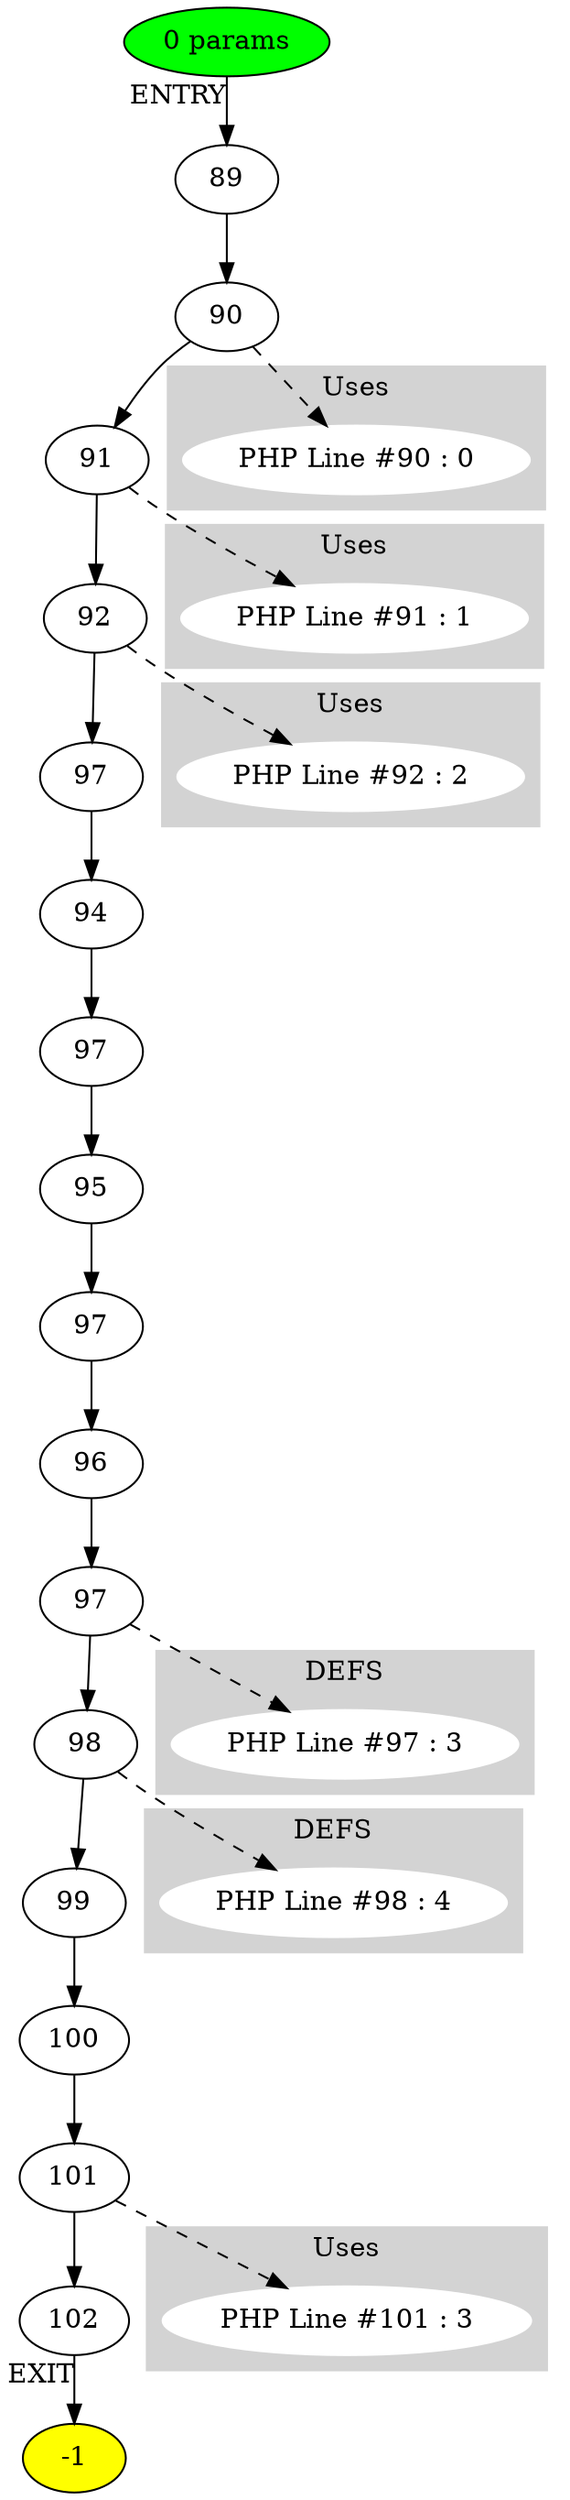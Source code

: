 digraph testName {
0 [label="89" tooltip="FPushFuncD
String
FPassG
FCall
PopR
"];
1 [label="90" tooltip="String
CGetL
Concat
Print
PopC
"];
2 [label="91" tooltip="String
CGetL
Concat
Print
PopC
"];
3 [label="92" tooltip="String
CGetL
Concat
Print
PopC
"];
4 [label="97" tooltip="FPushFuncD
"];
5 [label="94" tooltip="String
"];
6 [label="97" tooltip="FPassCE
"];
7 [label="95" tooltip="FPushFuncD
FPassL
FCall
"];
8 [label="97" tooltip="FPassR
"];
9 [label="96" tooltip="FPushFuncD
FPassL
FCall
"];
10 [label="97" tooltip="FPassR
FPushFuncD
FPassL
FCall
FPassR
FCall
UnboxR
SetL
PopC
"];
11 [label="98" tooltip="FPushFuncD
FPassL
FCall
UnboxR
SetL
PopC
"];
12 [label="99" tooltip="FPushFuncD
String
FPassCE
FCall
PopR
"];
13 [label="100" tooltip="FPushFuncD
FPassL
FCall
UnboxR
Print
PopC
"];
14 [label="101" tooltip="CGetL
Print
PopC
"];
15 [label="102" tooltip="Null
RetC
"];
0 -> 1;
1 -> 2;
2 -> 3;
3 -> 4;
4 -> 5;
5 -> 6;
6 -> 7;
7 -> 8;
8 -> 9;
9 -> 10;
10 -> 11;
11 -> 12;
12 -> 13;
13 -> 14;
14 -> 15;
-2 -> 0[xlabel="ENTRY"];
15 -> -1[xlabel="EXIT"];
-2 [fillcolor = green, style = filled]-1 [fillcolor= yellow, style = filled] subgraph cluster_g_10 { style=filled; color=lightgrey; node [style=filled,color=white]; g_10[label= "PHP Line #97 : 3"];label = "DEFS";}
10 -> g_10 [style="dashed"];
subgraph cluster_g_11 { style=filled; color=lightgrey; node [style=filled,color=white]; g_11[label= "PHP Line #98 : 4"];label = "DEFS";}
11 -> g_11 [style="dashed"];
subgraph cluster_use_1 { style=filled; color=lightgrey; node [style=filled,color=white]; use_1_0[label= "PHP Line #90 : 0"];label = "Uses";}
1 -> use_1_0 [style="dashed"];
subgraph cluster_use_2 { style=filled; color=lightgrey; node [style=filled,color=white]; use_2_1[label= "PHP Line #91 : 1"];label = "Uses";}
2 -> use_2_1 [style="dashed"];
subgraph cluster_use_3 { style=filled; color=lightgrey; node [style=filled,color=white]; use_3_2[label= "PHP Line #92 : 2"];label = "Uses";}
3 -> use_3_2 [style="dashed"];
subgraph cluster_use_14 { style=filled; color=lightgrey; node [style=filled,color=white]; use_14_3[label= "PHP Line #101 : 3"];label = "Uses";}
14 -> use_14_3 [style="dashed"];
-2 [label="0 params"];
}

